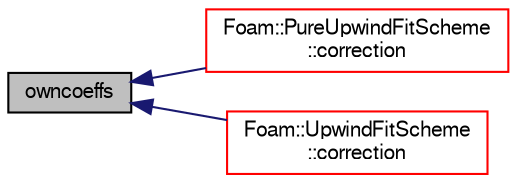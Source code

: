 digraph "owncoeffs"
{
  bgcolor="transparent";
  edge [fontname="FreeSans",fontsize="10",labelfontname="FreeSans",labelfontsize="10"];
  node [fontname="FreeSans",fontsize="10",shape=record];
  rankdir="LR";
  Node92 [label="owncoeffs",height=0.2,width=0.4,color="black", fillcolor="grey75", style="filled", fontcolor="black"];
  Node92 -> Node93 [dir="back",color="midnightblue",fontsize="10",style="solid",fontname="FreeSans"];
  Node93 [label="Foam::PureUpwindFitScheme\l::correction",height=0.2,width=0.4,color="red",URL="$a23230.html#acc9188c066344eea3cfd4b7f114eef3e",tooltip="Return the explicit correction to the face-interpolate. "];
  Node92 -> Node95 [dir="back",color="midnightblue",fontsize="10",style="solid",fontname="FreeSans"];
  Node95 [label="Foam::UpwindFitScheme\l::correction",height=0.2,width=0.4,color="red",URL="$a23266.html#acc9188c066344eea3cfd4b7f114eef3e",tooltip="Return the explicit correction to the face-interpolate. "];
}
